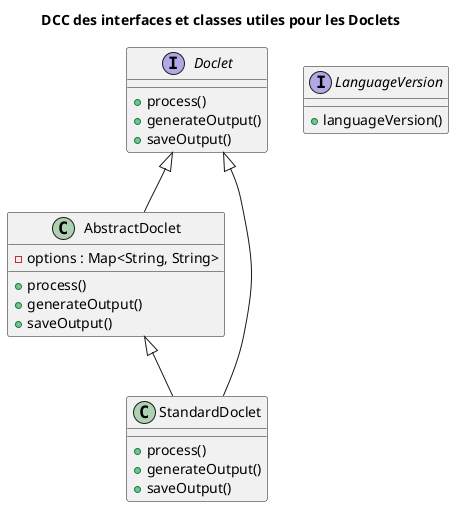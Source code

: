 @startuml
title DCC des interfaces et classes utiles pour les Doclets

interface Doclet {
  +process()
  +generateOutput()
  +saveOutput()
}

interface LanguageVersion {
  +languageVersion()
}

class AbstractDoclet {
  +process()
  +generateOutput()
  +saveOutput()
  -options : Map<String, String>
}

class StandardDoclet {
  +process()
  +generateOutput()
  +saveOutput()
}

Doclet <|-- AbstractDoclet
Doclet <|-- StandardDoclet
AbstractDoclet <|-- StandardDoclet

@enduml
